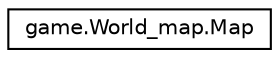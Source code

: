 digraph "Иерархия классов. Графический вид."
{
 // LATEX_PDF_SIZE
  edge [fontname="Helvetica",fontsize="10",labelfontname="Helvetica",labelfontsize="10"];
  node [fontname="Helvetica",fontsize="10",shape=record];
  rankdir="LR";
  Node0 [label="game.World_map.Map",height=0.2,width=0.4,color="black", fillcolor="white", style="filled",URL="$classgame_1_1_world__map_1_1_map.html",tooltip="Класс Map служит созданию игровой области. Хранит в себе размер карты, игровые области(чанки)."];
}
